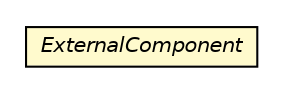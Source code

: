 #!/usr/local/bin/dot
#
# Class diagram 
# Generated by UMLGraph version R5_6-24-gf6e263 (http://www.umlgraph.org/)
#

digraph G {
	edge [fontname="Helvetica",fontsize=10,labelfontname="Helvetica",labelfontsize=10];
	node [fontname="Helvetica",fontsize=10,shape=plaintext];
	nodesep=0.25;
	ranksep=0.5;
	// org.universAAL.lddi.abstraction.ExternalComponent
	c3993347 [label=<<table title="org.universAAL.lddi.abstraction.ExternalComponent" border="0" cellborder="1" cellspacing="0" cellpadding="2" port="p" bgcolor="lemonChiffon" href="./ExternalComponent.html">
		<tr><td><table border="0" cellspacing="0" cellpadding="1">
<tr><td align="center" balign="center"><font face="Helvetica-Oblique"> ExternalComponent </font></td></tr>
		</table></td></tr>
		</table>>, URL="./ExternalComponent.html", fontname="Helvetica", fontcolor="black", fontsize=10.0];
}


